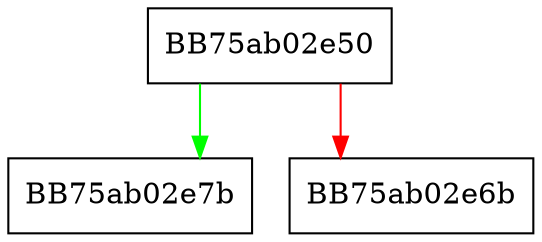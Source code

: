 digraph luaB_costatus {
  node [shape="box"];
  graph [splines=ortho];
  BB75ab02e50 -> BB75ab02e7b [color="green"];
  BB75ab02e50 -> BB75ab02e6b [color="red"];
}